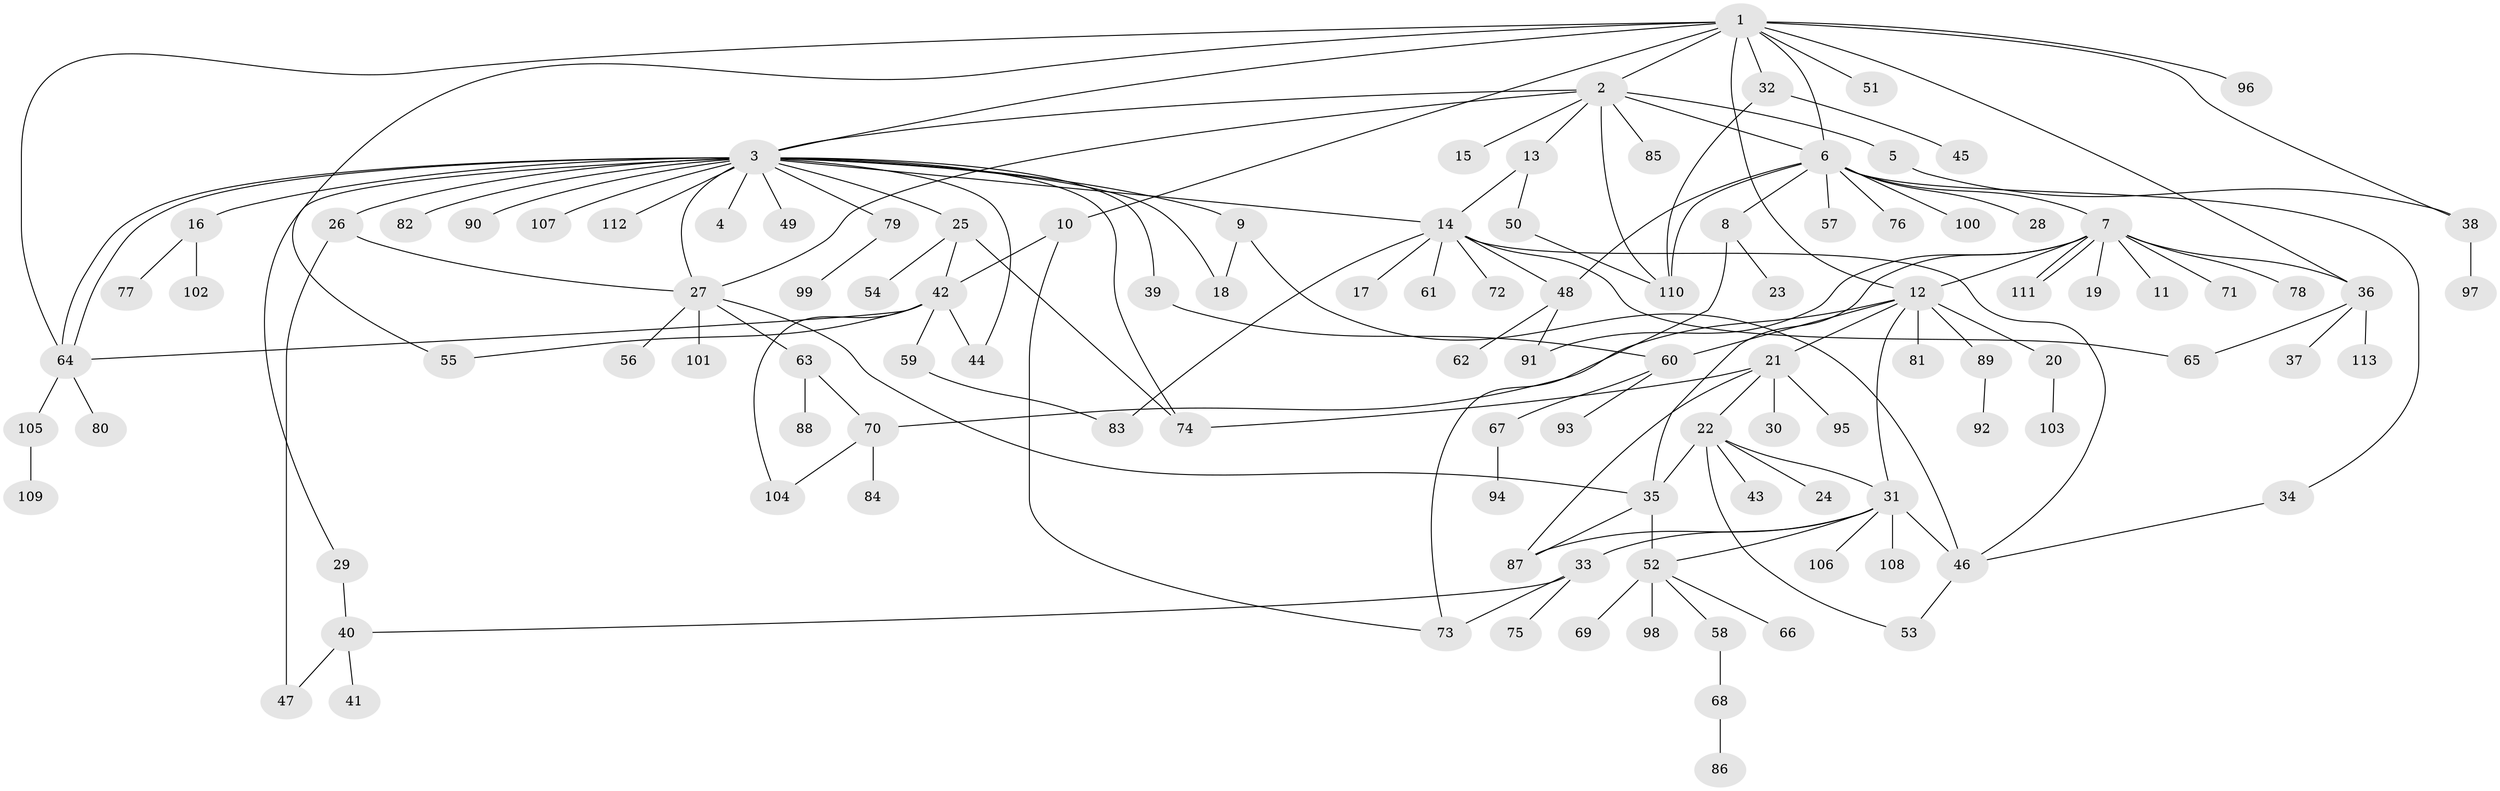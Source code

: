 // Generated by graph-tools (version 1.1) at 2025/48/03/09/25 04:48:15]
// undirected, 113 vertices, 154 edges
graph export_dot {
graph [start="1"]
  node [color=gray90,style=filled];
  1;
  2;
  3;
  4;
  5;
  6;
  7;
  8;
  9;
  10;
  11;
  12;
  13;
  14;
  15;
  16;
  17;
  18;
  19;
  20;
  21;
  22;
  23;
  24;
  25;
  26;
  27;
  28;
  29;
  30;
  31;
  32;
  33;
  34;
  35;
  36;
  37;
  38;
  39;
  40;
  41;
  42;
  43;
  44;
  45;
  46;
  47;
  48;
  49;
  50;
  51;
  52;
  53;
  54;
  55;
  56;
  57;
  58;
  59;
  60;
  61;
  62;
  63;
  64;
  65;
  66;
  67;
  68;
  69;
  70;
  71;
  72;
  73;
  74;
  75;
  76;
  77;
  78;
  79;
  80;
  81;
  82;
  83;
  84;
  85;
  86;
  87;
  88;
  89;
  90;
  91;
  92;
  93;
  94;
  95;
  96;
  97;
  98;
  99;
  100;
  101;
  102;
  103;
  104;
  105;
  106;
  107;
  108;
  109;
  110;
  111;
  112;
  113;
  1 -- 2;
  1 -- 3;
  1 -- 6;
  1 -- 10;
  1 -- 12;
  1 -- 32;
  1 -- 36;
  1 -- 38;
  1 -- 51;
  1 -- 55;
  1 -- 64;
  1 -- 96;
  2 -- 3;
  2 -- 5;
  2 -- 6;
  2 -- 13;
  2 -- 15;
  2 -- 27;
  2 -- 85;
  2 -- 110;
  3 -- 4;
  3 -- 9;
  3 -- 14;
  3 -- 16;
  3 -- 18;
  3 -- 25;
  3 -- 26;
  3 -- 27;
  3 -- 29;
  3 -- 39;
  3 -- 44;
  3 -- 49;
  3 -- 64;
  3 -- 64;
  3 -- 74;
  3 -- 79;
  3 -- 82;
  3 -- 90;
  3 -- 107;
  3 -- 112;
  5 -- 38;
  6 -- 7;
  6 -- 8;
  6 -- 28;
  6 -- 34;
  6 -- 48;
  6 -- 57;
  6 -- 76;
  6 -- 100;
  6 -- 110;
  7 -- 11;
  7 -- 12;
  7 -- 19;
  7 -- 35;
  7 -- 36;
  7 -- 71;
  7 -- 78;
  7 -- 91;
  7 -- 111;
  7 -- 111;
  8 -- 23;
  8 -- 73;
  9 -- 18;
  9 -- 46;
  10 -- 42;
  10 -- 73;
  12 -- 20;
  12 -- 21;
  12 -- 31;
  12 -- 60;
  12 -- 70;
  12 -- 81;
  12 -- 89;
  13 -- 14;
  13 -- 50;
  14 -- 17;
  14 -- 46;
  14 -- 48;
  14 -- 61;
  14 -- 65;
  14 -- 72;
  14 -- 83;
  16 -- 77;
  16 -- 102;
  20 -- 103;
  21 -- 22;
  21 -- 30;
  21 -- 74;
  21 -- 87;
  21 -- 95;
  22 -- 24;
  22 -- 31;
  22 -- 35;
  22 -- 43;
  22 -- 53;
  25 -- 42;
  25 -- 54;
  25 -- 74;
  26 -- 27;
  26 -- 47;
  27 -- 35;
  27 -- 56;
  27 -- 63;
  27 -- 101;
  29 -- 40;
  31 -- 33;
  31 -- 46;
  31 -- 52;
  31 -- 87;
  31 -- 106;
  31 -- 108;
  32 -- 45;
  32 -- 110;
  33 -- 40;
  33 -- 73;
  33 -- 75;
  34 -- 46;
  35 -- 52;
  35 -- 87;
  36 -- 37;
  36 -- 65;
  36 -- 113;
  38 -- 97;
  39 -- 60;
  40 -- 41;
  40 -- 47;
  42 -- 44;
  42 -- 55;
  42 -- 59;
  42 -- 64;
  42 -- 104;
  46 -- 53;
  48 -- 62;
  48 -- 91;
  50 -- 110;
  52 -- 58;
  52 -- 66;
  52 -- 69;
  52 -- 98;
  58 -- 68;
  59 -- 83;
  60 -- 67;
  60 -- 93;
  63 -- 70;
  63 -- 88;
  64 -- 80;
  64 -- 105;
  67 -- 94;
  68 -- 86;
  70 -- 84;
  70 -- 104;
  79 -- 99;
  89 -- 92;
  105 -- 109;
}
